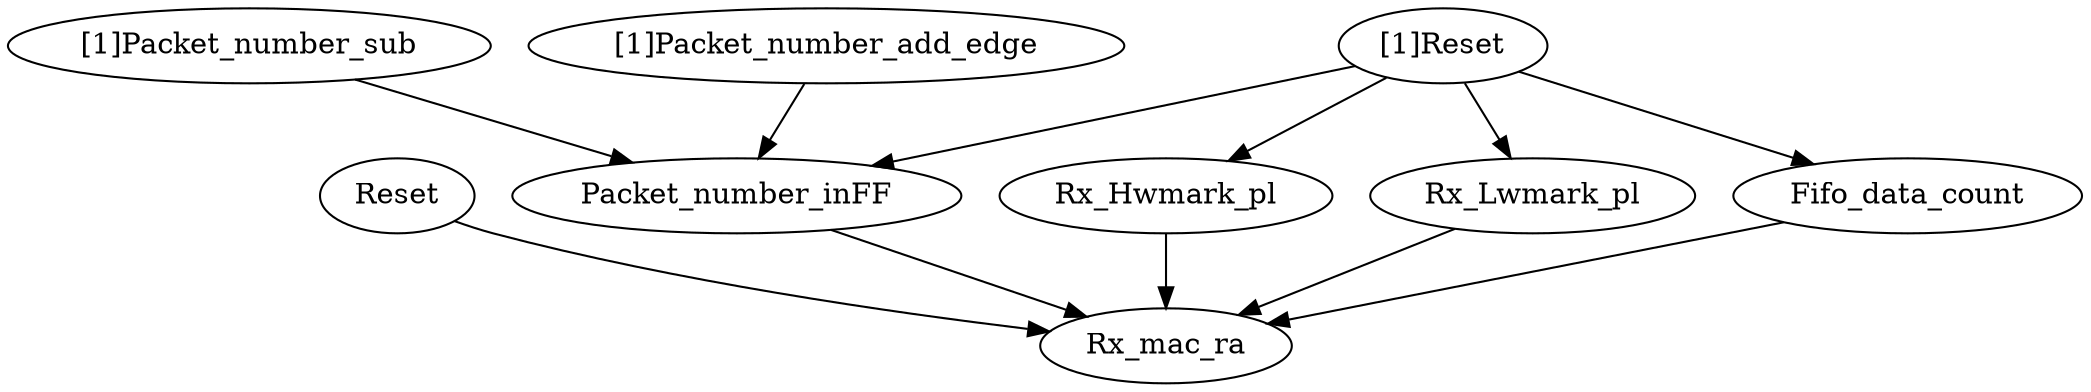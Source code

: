 strict digraph "" {
	Reset	 [complexity=1,
		importance=0.0959663326442,
		rank=0.0959663326442];
	Rx_mac_ra	 [complexity=0,
		importance=0.0297894895332,
		rank=0.0];
	Reset -> Rx_mac_ra;
	"[1]Packet_number_sub"	 [complexity=11,
		importance=0.381775686871,
		rank=0.0347068806246];
	Packet_number_inFF	 [complexity=6,
		importance=0.12102107076,
		rank=0.02017017846];
	"[1]Packet_number_sub" -> Packet_number_inFF;
	Packet_number_inFF -> Rx_mac_ra;
	Rx_Hwmark_pl	 [complexity=3,
		importance=0.039749154727,
		rank=0.0132497182423];
	Rx_Hwmark_pl -> Rx_mac_ra;
	"[1]Packet_number_add_edge"	 [complexity=11,
		importance=0.378449105088,
		rank=0.0344044640989];
	"[1]Packet_number_add_edge" -> Packet_number_inFF;
	Rx_Lwmark_pl	 [complexity=3,
		importance=0.0695386442603,
		rank=0.0231795480868];
	Rx_Lwmark_pl -> Rx_mac_ra;
	Fifo_data_count	 [complexity=6,
		importance=0.099817449446,
		rank=0.0166362415743];
	Fifo_data_count -> Rx_mac_ra;
	"[1]Reset"	 [complexity=4,
		importance=0.0860961734986,
		rank=0.0215240433747];
	"[1]Reset" -> Packet_number_inFF;
	"[1]Reset" -> Rx_Hwmark_pl;
	"[1]Reset" -> Rx_Lwmark_pl;
	"[1]Reset" -> Fifo_data_count;
}
